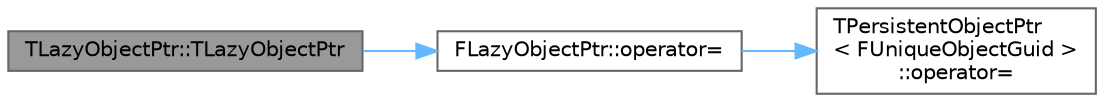 digraph "TLazyObjectPtr::TLazyObjectPtr"
{
 // INTERACTIVE_SVG=YES
 // LATEX_PDF_SIZE
  bgcolor="transparent";
  edge [fontname=Helvetica,fontsize=10,labelfontname=Helvetica,labelfontsize=10];
  node [fontname=Helvetica,fontsize=10,shape=box,height=0.2,width=0.4];
  rankdir="LR";
  Node1 [id="Node000001",label="TLazyObjectPtr::TLazyObjectPtr",height=0.2,width=0.4,color="gray40", fillcolor="grey60", style="filled", fontcolor="black",tooltip="Construct from an object pointer."];
  Node1 -> Node2 [id="edge1_Node000001_Node000002",color="steelblue1",style="solid",tooltip=" "];
  Node2 [id="Node000002",label="FLazyObjectPtr::operator=",height=0.2,width=0.4,color="grey40", fillcolor="white", style="filled",URL="$d2/db5/structFLazyObjectPtr.html#ab49ba958174b20d3d76278ea7aa9b6fe",tooltip="Copy from an object already in memory."];
  Node2 -> Node3 [id="edge2_Node000002_Node000003",color="steelblue1",style="solid",tooltip=" "];
  Node3 [id="Node000003",label="TPersistentObjectPtr\l\< FUniqueObjectGuid \>\l::operator=",height=0.2,width=0.4,color="grey40", fillcolor="white", style="filled",URL="$d5/dce/structTPersistentObjectPtr.html#a3b89eb6a4056f523c4fcb45477939776",tooltip=" "];
}
